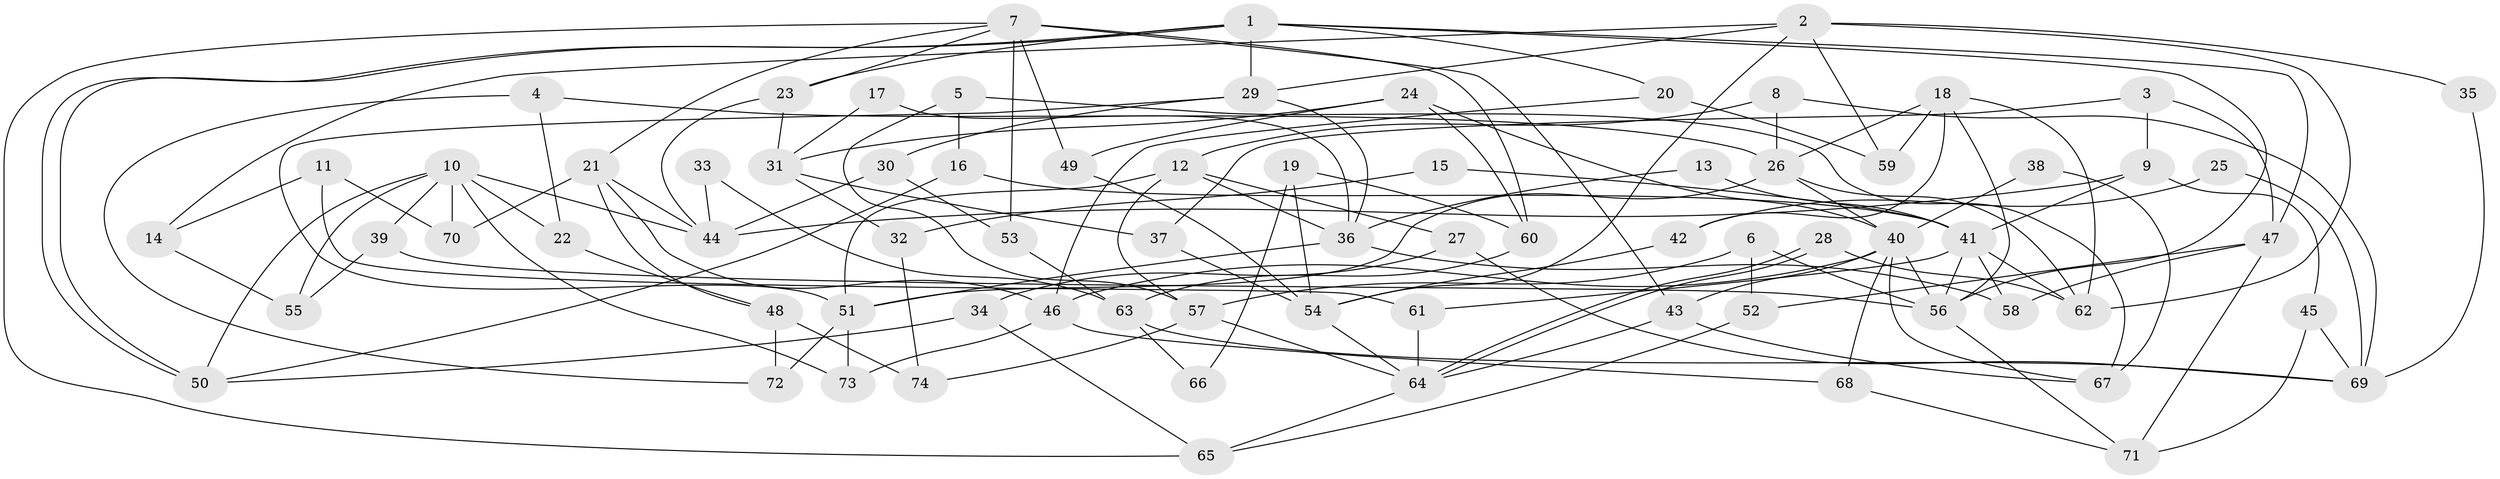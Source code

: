 // coarse degree distribution, {5: 0.30434782608695654, 6: 0.17391304347826086, 9: 0.13043478260869565, 8: 0.13043478260869565, 4: 0.17391304347826086, 11: 0.043478260869565216, 3: 0.043478260869565216}
// Generated by graph-tools (version 1.1) at 2025/37/03/04/25 23:37:00]
// undirected, 74 vertices, 148 edges
graph export_dot {
  node [color=gray90,style=filled];
  1;
  2;
  3;
  4;
  5;
  6;
  7;
  8;
  9;
  10;
  11;
  12;
  13;
  14;
  15;
  16;
  17;
  18;
  19;
  20;
  21;
  22;
  23;
  24;
  25;
  26;
  27;
  28;
  29;
  30;
  31;
  32;
  33;
  34;
  35;
  36;
  37;
  38;
  39;
  40;
  41;
  42;
  43;
  44;
  45;
  46;
  47;
  48;
  49;
  50;
  51;
  52;
  53;
  54;
  55;
  56;
  57;
  58;
  59;
  60;
  61;
  62;
  63;
  64;
  65;
  66;
  67;
  68;
  69;
  70;
  71;
  72;
  73;
  74;
  1 -- 50;
  1 -- 50;
  1 -- 29;
  1 -- 20;
  1 -- 23;
  1 -- 47;
  1 -- 56;
  2 -- 14;
  2 -- 62;
  2 -- 29;
  2 -- 35;
  2 -- 54;
  2 -- 59;
  3 -- 47;
  3 -- 9;
  3 -- 37;
  4 -- 26;
  4 -- 22;
  4 -- 72;
  5 -- 16;
  5 -- 67;
  5 -- 57;
  6 -- 52;
  6 -- 57;
  6 -- 56;
  7 -- 43;
  7 -- 23;
  7 -- 21;
  7 -- 49;
  7 -- 53;
  7 -- 60;
  7 -- 65;
  8 -- 26;
  8 -- 12;
  8 -- 69;
  9 -- 41;
  9 -- 44;
  9 -- 45;
  10 -- 73;
  10 -- 44;
  10 -- 22;
  10 -- 39;
  10 -- 50;
  10 -- 55;
  10 -- 70;
  11 -- 70;
  11 -- 61;
  11 -- 14;
  12 -- 27;
  12 -- 51;
  12 -- 36;
  12 -- 57;
  13 -- 36;
  13 -- 41;
  14 -- 55;
  15 -- 41;
  15 -- 32;
  16 -- 41;
  16 -- 50;
  17 -- 36;
  17 -- 31;
  18 -- 56;
  18 -- 26;
  18 -- 42;
  18 -- 59;
  18 -- 62;
  19 -- 60;
  19 -- 54;
  19 -- 66;
  20 -- 59;
  20 -- 46;
  21 -- 46;
  21 -- 44;
  21 -- 48;
  21 -- 70;
  22 -- 48;
  23 -- 31;
  23 -- 44;
  24 -- 49;
  24 -- 60;
  24 -- 31;
  24 -- 40;
  25 -- 69;
  25 -- 42;
  26 -- 40;
  26 -- 62;
  26 -- 51;
  27 -- 34;
  27 -- 69;
  28 -- 62;
  28 -- 64;
  28 -- 64;
  29 -- 36;
  29 -- 30;
  29 -- 51;
  30 -- 44;
  30 -- 53;
  31 -- 37;
  31 -- 32;
  32 -- 74;
  33 -- 63;
  33 -- 44;
  34 -- 50;
  34 -- 65;
  35 -- 69;
  36 -- 51;
  36 -- 58;
  37 -- 54;
  38 -- 67;
  38 -- 40;
  39 -- 56;
  39 -- 55;
  40 -- 56;
  40 -- 43;
  40 -- 46;
  40 -- 67;
  40 -- 68;
  41 -- 58;
  41 -- 56;
  41 -- 61;
  41 -- 62;
  42 -- 54;
  43 -- 64;
  43 -- 67;
  45 -- 71;
  45 -- 69;
  46 -- 68;
  46 -- 73;
  47 -- 71;
  47 -- 52;
  47 -- 58;
  48 -- 72;
  48 -- 74;
  49 -- 54;
  51 -- 72;
  51 -- 73;
  52 -- 65;
  53 -- 63;
  54 -- 64;
  56 -- 71;
  57 -- 64;
  57 -- 74;
  60 -- 63;
  61 -- 64;
  63 -- 69;
  63 -- 66;
  64 -- 65;
  68 -- 71;
}
